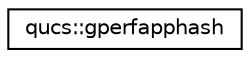 digraph G
{
  edge [fontname="Helvetica",fontsize="10",labelfontname="Helvetica",labelfontsize="10"];
  node [fontname="Helvetica",fontsize="10",shape=record];
  rankdir="LR";
  Node1 [label="qucs::gperfapphash",height=0.2,width=0.4,color="black", fillcolor="white", style="filled",URL="$classqucs_1_1gperfapphash.html"];
}

